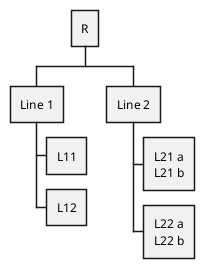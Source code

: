 {
  "sha1": "fvqet8kc07w76bm45kxyairjvc26nj8",
  "insertion": {
    "when": "2025-10-01T18:22:57.898Z",
    "user": "The-Lum"
  }
}
@startwbs
* R
** Line 1
*** L11
*** L12
** Line 2
***:L21 a
L21 b;
***:L22 a
L22 b;
@endwbs
